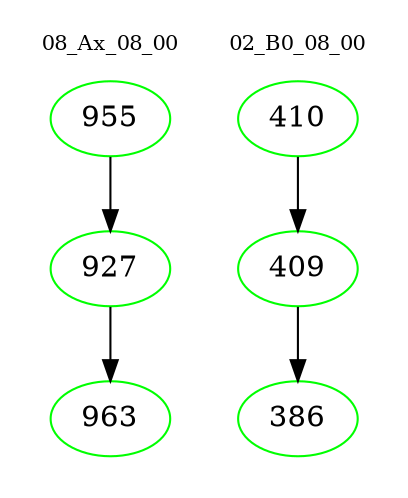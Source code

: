 digraph{
subgraph cluster_0 {
color = white
label = "08_Ax_08_00";
fontsize=10;
T0_955 [label="955", color="green"]
T0_955 -> T0_927 [color="black"]
T0_927 [label="927", color="green"]
T0_927 -> T0_963 [color="black"]
T0_963 [label="963", color="green"]
}
subgraph cluster_1 {
color = white
label = "02_B0_08_00";
fontsize=10;
T1_410 [label="410", color="green"]
T1_410 -> T1_409 [color="black"]
T1_409 [label="409", color="green"]
T1_409 -> T1_386 [color="black"]
T1_386 [label="386", color="green"]
}
}
